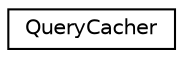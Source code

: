 digraph "Graphical Class Hierarchy"
{
  edge [fontname="Helvetica",fontsize="10",labelfontname="Helvetica",labelfontsize="10"];
  node [fontname="Helvetica",fontsize="10",shape=record];
  rankdir="LR";
  Node1 [label="QueryCacher",height=0.2,width=0.4,color="black", fillcolor="white", style="filled",URL="$class_cake_1_1_datasource_1_1_query_cacher.html"];
}
